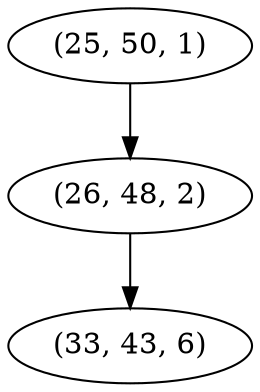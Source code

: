 digraph tree {
    "(25, 50, 1)";
    "(26, 48, 2)";
    "(33, 43, 6)";
    "(25, 50, 1)" -> "(26, 48, 2)";
    "(26, 48, 2)" -> "(33, 43, 6)";
}
